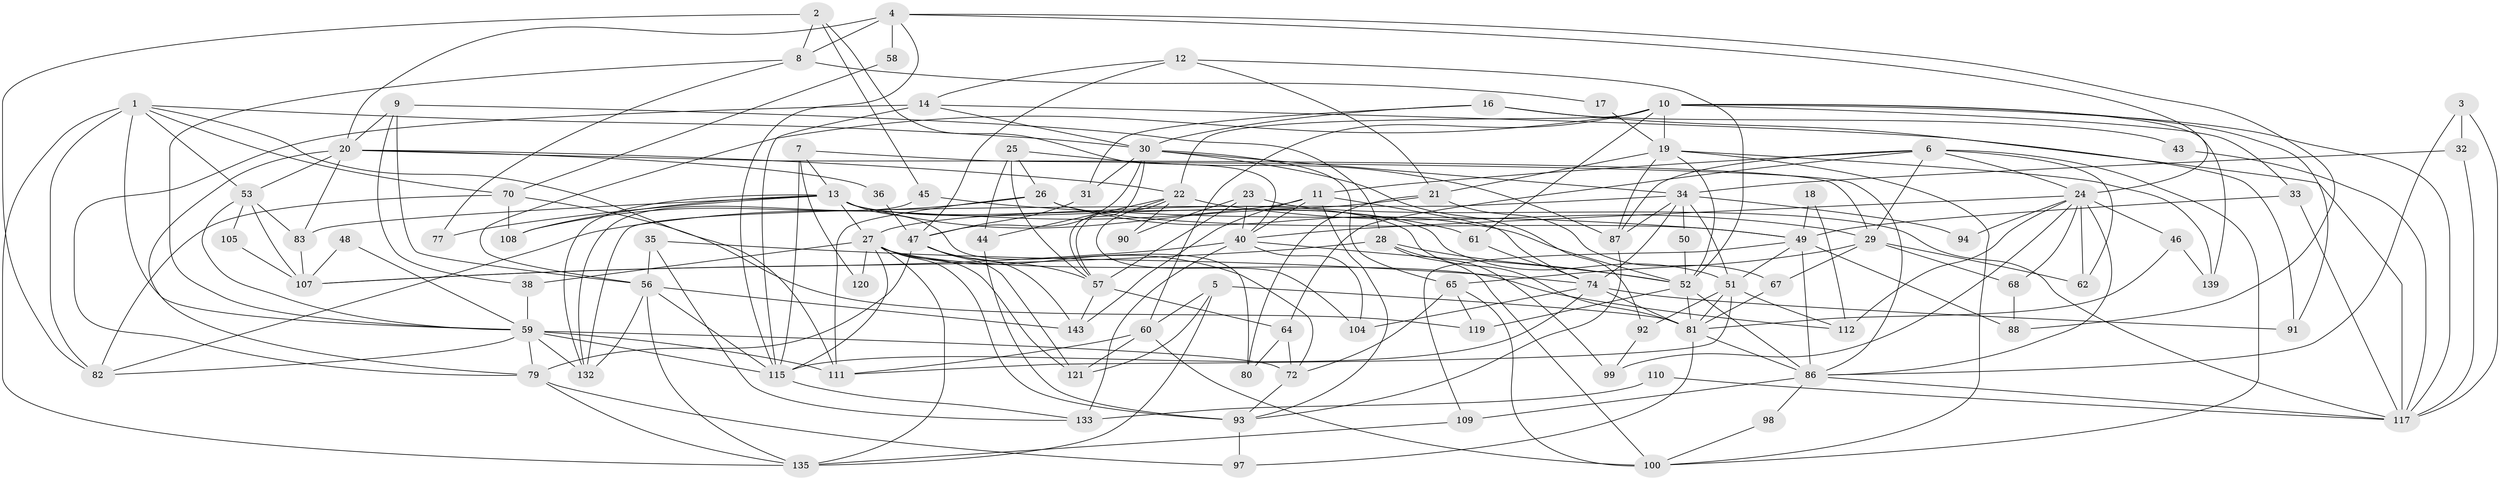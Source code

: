 // original degree distribution, {4: 0.19863013698630136, 3: 0.3219178082191781, 5: 0.19863013698630136, 7: 0.0547945205479452, 2: 0.13013698630136986, 6: 0.0821917808219178, 8: 0.0136986301369863}
// Generated by graph-tools (version 1.1) at 2025/41/03/06/25 10:41:55]
// undirected, 98 vertices, 238 edges
graph export_dot {
graph [start="1"]
  node [color=gray90,style=filled];
  1 [super="+54"];
  2;
  3;
  4 [super="+15"];
  5 [super="+39"];
  6 [super="+129"];
  7 [super="+73"];
  8 [super="+124"];
  9;
  10 [super="+66"];
  11 [super="+41"];
  12 [super="+55"];
  13 [super="+123"];
  14;
  16 [super="+142"];
  17;
  18;
  19 [super="+96"];
  20 [super="+131"];
  21 [super="+136"];
  22 [super="+145"];
  23 [super="+113"];
  24 [super="+76"];
  25;
  26 [super="+63"];
  27 [super="+42"];
  28;
  29 [super="+84"];
  30 [super="+37"];
  31;
  32;
  33;
  34 [super="+118"];
  35;
  36;
  38 [super="+116"];
  40 [super="+130"];
  43;
  44;
  45;
  46;
  47 [super="+78"];
  48;
  49 [super="+114"];
  50;
  51 [super="+127"];
  52 [super="+95"];
  53 [super="+71"];
  56 [super="+75"];
  57 [super="+144"];
  58;
  59 [super="+122"];
  60;
  61;
  62;
  64;
  65 [super="+69"];
  67 [super="+125"];
  68;
  70 [super="+103"];
  72 [super="+85"];
  74 [super="+146"];
  77;
  79 [super="+106"];
  80;
  81 [super="+89"];
  82;
  83 [super="+128"];
  86 [super="+138"];
  87;
  88;
  90;
  91;
  92;
  93 [super="+102"];
  94;
  97;
  98;
  99;
  100 [super="+101"];
  104;
  105;
  107;
  108;
  109;
  110;
  111 [super="+134"];
  112;
  115 [super="+137"];
  117 [super="+126"];
  119;
  120;
  121 [super="+140"];
  132;
  133;
  135 [super="+141"];
  139;
  143;
  1 -- 82;
  1 -- 70;
  1 -- 30;
  1 -- 53;
  1 -- 135;
  1 -- 59;
  1 -- 111;
  2 -- 82;
  2 -- 40;
  2 -- 8;
  2 -- 45;
  3 -- 32;
  3 -- 86;
  3 -- 117;
  4 -- 115;
  4 -- 58 [weight=2];
  4 -- 88;
  4 -- 24;
  4 -- 20;
  4 -- 8;
  5 -- 135;
  5 -- 60;
  5 -- 121;
  5 -- 81;
  6 -- 64;
  6 -- 87;
  6 -- 29;
  6 -- 100;
  6 -- 24;
  6 -- 62;
  6 -- 11;
  7 -- 13;
  7 -- 115;
  7 -- 120;
  7 -- 86;
  8 -- 59;
  8 -- 17;
  8 -- 77;
  9 -- 56;
  9 -- 28;
  9 -- 38;
  9 -- 20;
  10 -- 60;
  10 -- 91;
  10 -- 139;
  10 -- 33;
  10 -- 19;
  10 -- 61;
  10 -- 56;
  10 -- 117;
  10 -- 22;
  11 -- 143;
  11 -- 82;
  11 -- 93;
  11 -- 40;
  11 -- 74;
  12 -- 52;
  12 -- 21;
  12 -- 14;
  12 -- 47;
  13 -- 61;
  13 -- 51;
  13 -- 80;
  13 -- 132;
  13 -- 27;
  13 -- 108;
  13 -- 77;
  13 -- 83;
  13 -- 81;
  14 -- 79;
  14 -- 30;
  14 -- 117;
  14 -- 115;
  16 -- 91;
  16 -- 43;
  16 -- 30;
  16 -- 31;
  17 -- 19;
  18 -- 112;
  18 -- 49;
  19 -- 87;
  19 -- 100;
  19 -- 52;
  19 -- 139;
  19 -- 21;
  20 -- 22;
  20 -- 36;
  20 -- 53;
  20 -- 79;
  20 -- 83;
  20 -- 29;
  21 -- 80;
  21 -- 67;
  21 -- 27;
  22 -- 29;
  22 -- 90;
  22 -- 104;
  22 -- 57;
  22 -- 44;
  23 -- 57;
  23 -- 117;
  23 -- 40;
  23 -- 90;
  24 -- 99;
  24 -- 46;
  24 -- 94;
  24 -- 112;
  24 -- 68;
  24 -- 86;
  24 -- 40;
  24 -- 62;
  25 -- 87;
  25 -- 44;
  25 -- 26;
  25 -- 57;
  26 -- 108;
  26 -- 111;
  26 -- 52;
  26 -- 49;
  27 -- 93;
  27 -- 120;
  27 -- 112;
  27 -- 115;
  27 -- 38;
  27 -- 72;
  27 -- 121;
  27 -- 135;
  28 -- 52;
  28 -- 107;
  28 -- 99;
  28 -- 100;
  29 -- 62;
  29 -- 65;
  29 -- 67;
  29 -- 68;
  30 -- 31;
  30 -- 47;
  30 -- 92;
  30 -- 65;
  30 -- 57;
  30 -- 34;
  31 -- 47;
  32 -- 117;
  32 -- 34;
  33 -- 49;
  33 -- 117;
  34 -- 132;
  34 -- 50;
  34 -- 87;
  34 -- 51;
  34 -- 94;
  34 -- 74;
  35 -- 133;
  35 -- 74;
  35 -- 56;
  36 -- 47;
  38 -- 59 [weight=2];
  40 -- 52;
  40 -- 104;
  40 -- 133;
  40 -- 107;
  43 -- 117;
  44 -- 93;
  45 -- 132;
  45 -- 49;
  46 -- 139;
  46 -- 81;
  47 -- 57;
  47 -- 143;
  47 -- 121;
  47 -- 79;
  48 -- 107;
  48 -- 59;
  49 -- 86;
  49 -- 51;
  49 -- 88;
  49 -- 109;
  50 -- 52;
  51 -- 81;
  51 -- 112;
  51 -- 92;
  51 -- 111;
  52 -- 81;
  52 -- 86;
  52 -- 119;
  53 -- 83;
  53 -- 107;
  53 -- 105;
  53 -- 59;
  56 -- 115;
  56 -- 132;
  56 -- 143;
  56 -- 135;
  57 -- 64;
  57 -- 143;
  58 -- 70;
  59 -- 82;
  59 -- 111 [weight=2];
  59 -- 115;
  59 -- 132;
  59 -- 72;
  59 -- 79;
  60 -- 100;
  60 -- 121;
  60 -- 111;
  61 -- 74;
  64 -- 80;
  64 -- 72;
  65 -- 119;
  65 -- 72;
  65 -- 100;
  67 -- 81;
  68 -- 88;
  70 -- 82;
  70 -- 108;
  70 -- 119;
  72 -- 93;
  74 -- 91;
  74 -- 104;
  74 -- 115;
  74 -- 81;
  79 -- 97;
  79 -- 135;
  81 -- 86;
  81 -- 97;
  83 -- 107;
  86 -- 98;
  86 -- 109;
  86 -- 117;
  87 -- 93;
  92 -- 99;
  93 -- 97;
  98 -- 100;
  105 -- 107;
  109 -- 135;
  110 -- 133;
  110 -- 117;
  115 -- 133;
}
